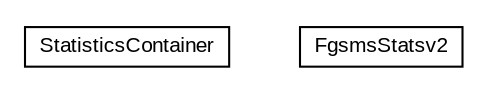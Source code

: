 #!/usr/local/bin/dot
#
# Class diagram 
# Generated by UMLGraph version R5_6-24-gf6e263 (http://www.umlgraph.org/)
#

digraph G {
	edge [fontname="arial",fontsize=10,labelfontname="arial",labelfontsize=10];
	node [fontname="arial",fontsize=10,shape=plaintext];
	nodesep=0.25;
	ranksep=0.5;
	// org.miloss.fgsms.statistics.StatisticsContainer
	c69063 [label=<<table title="org.miloss.fgsms.statistics.StatisticsContainer" border="0" cellborder="1" cellspacing="0" cellpadding="2" port="p" href="./StatisticsContainer.html">
		<tr><td><table border="0" cellspacing="0" cellpadding="1">
<tr><td align="center" balign="center"> StatisticsContainer </td></tr>
		</table></td></tr>
		</table>>, URL="./StatisticsContainer.html", fontname="arial", fontcolor="black", fontsize=10.0];
	// org.miloss.fgsms.statistics.FgsmsStatsv2
	c69064 [label=<<table title="org.miloss.fgsms.statistics.FgsmsStatsv2" border="0" cellborder="1" cellspacing="0" cellpadding="2" port="p" href="./FgsmsStatsv2.html">
		<tr><td><table border="0" cellspacing="0" cellpadding="1">
<tr><td align="center" balign="center"> FgsmsStatsv2 </td></tr>
		</table></td></tr>
		</table>>, URL="./FgsmsStatsv2.html", fontname="arial", fontcolor="black", fontsize=10.0];
}

